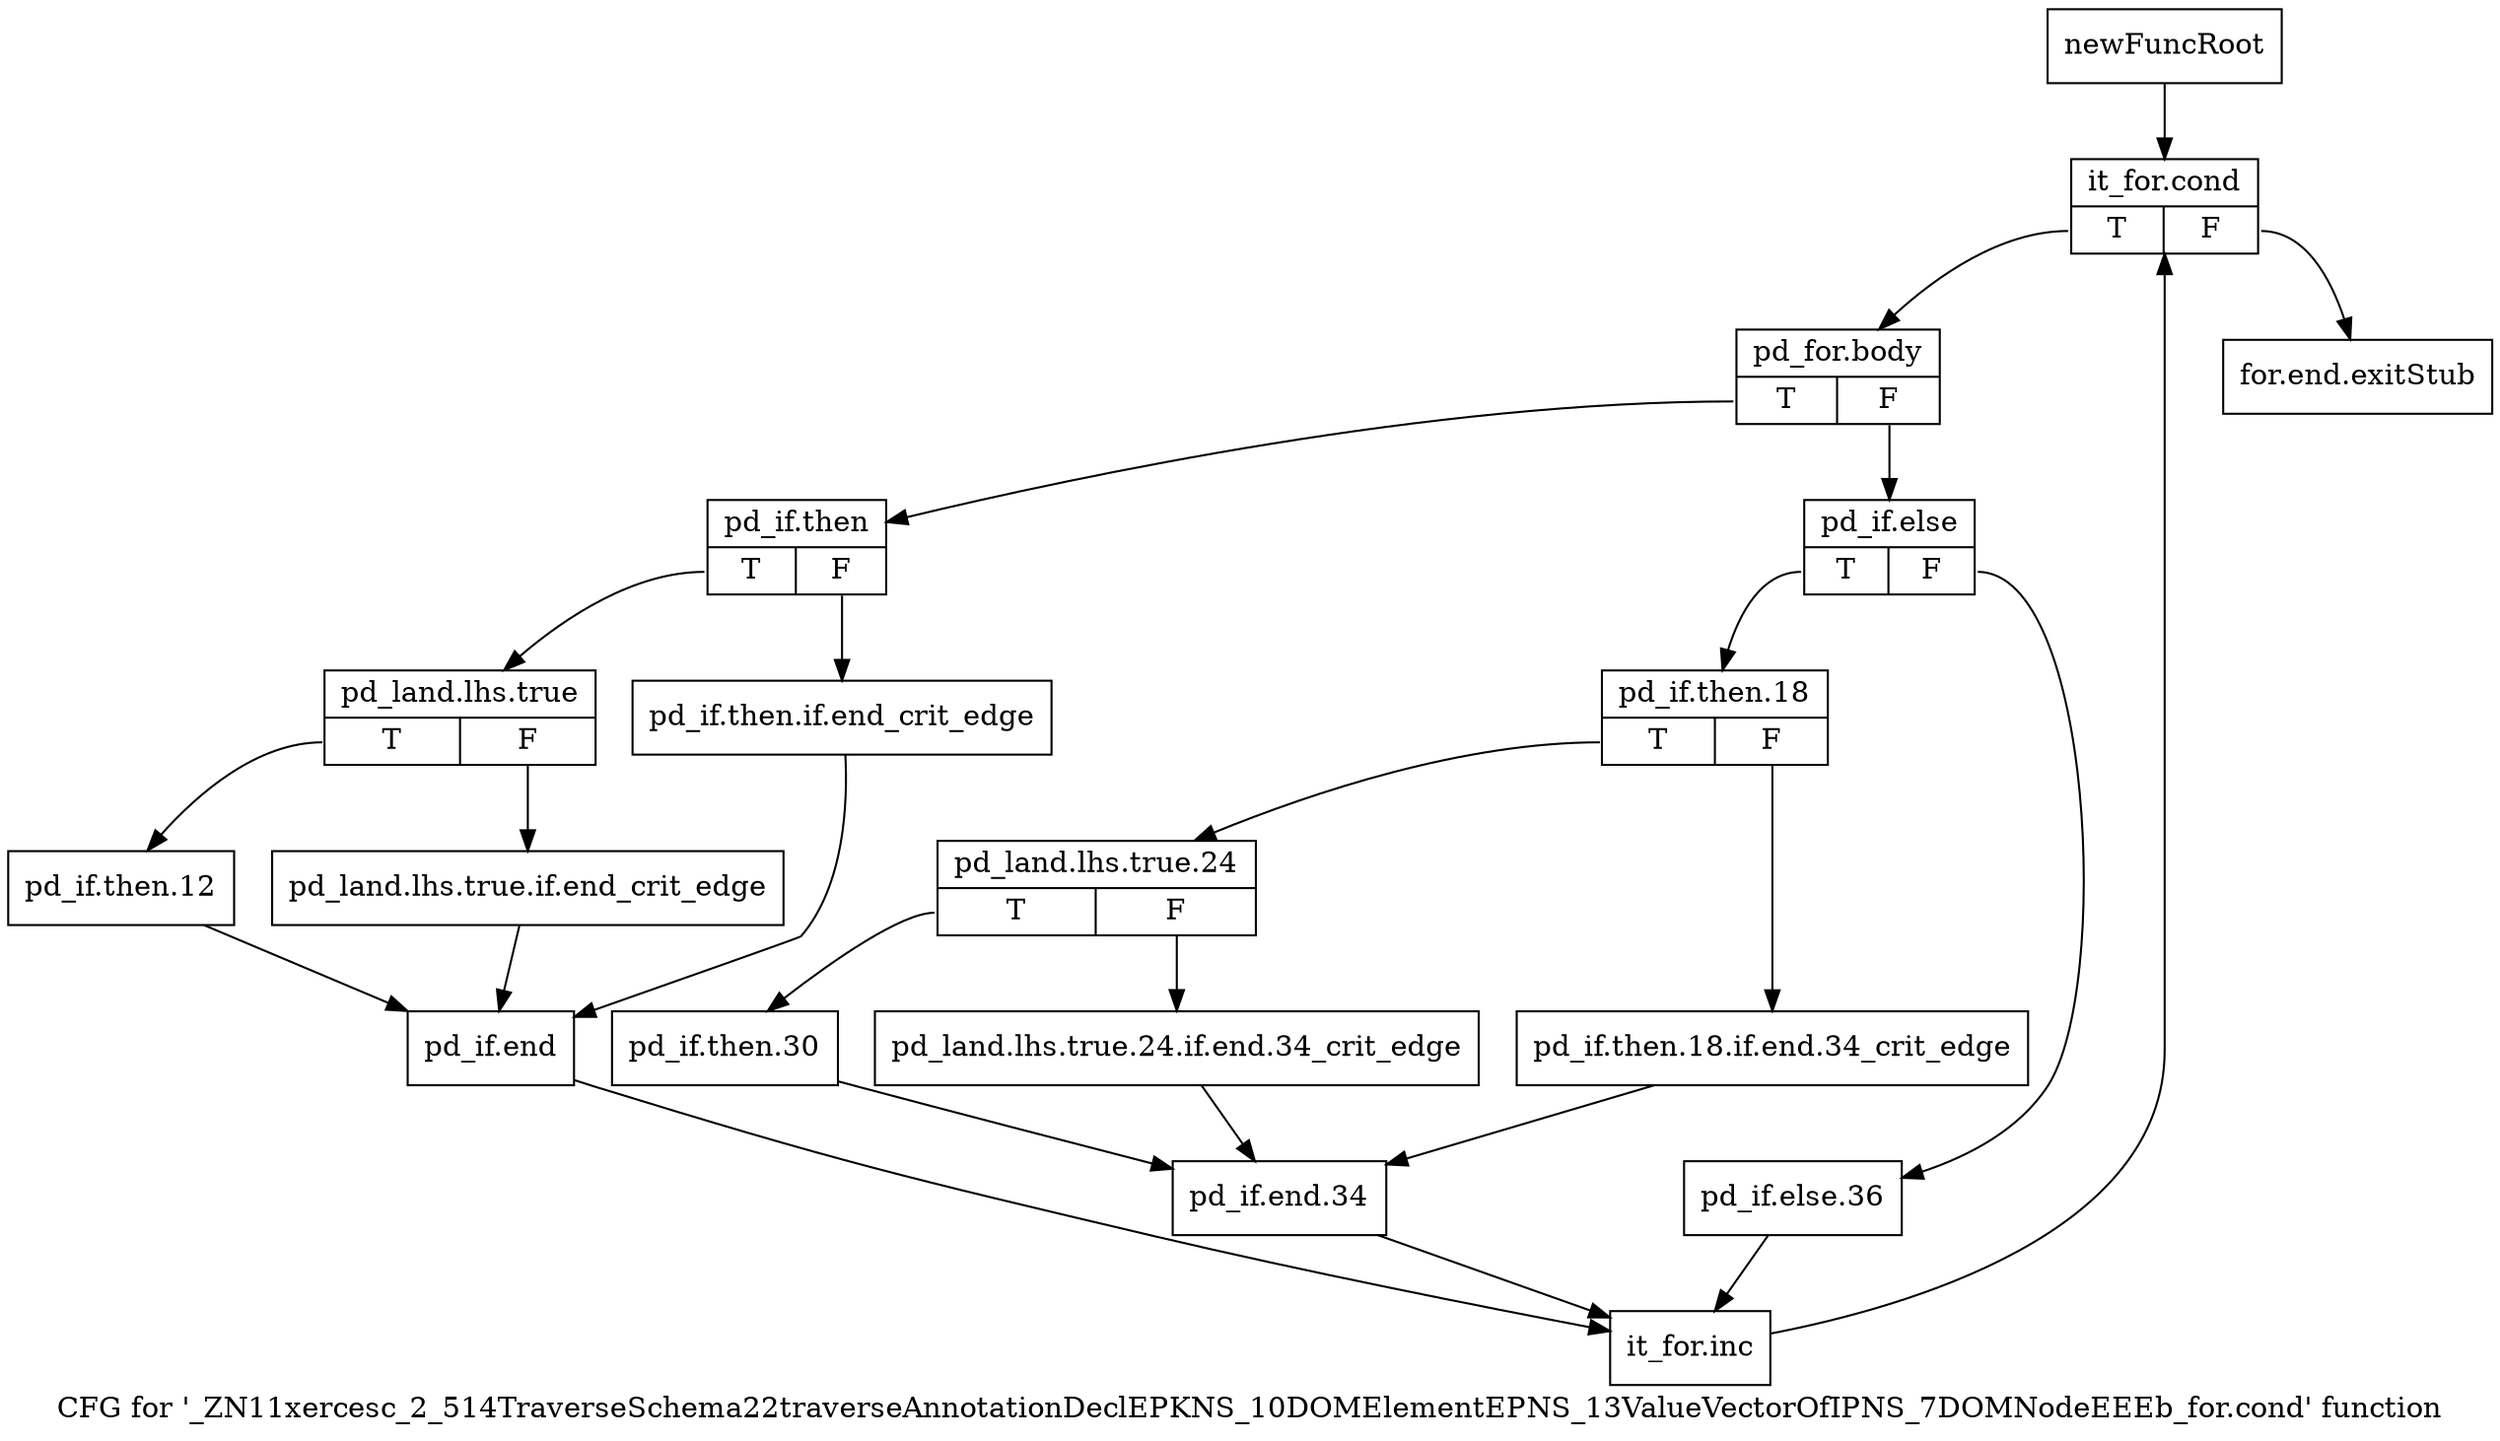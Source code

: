 digraph "CFG for '_ZN11xercesc_2_514TraverseSchema22traverseAnnotationDeclEPKNS_10DOMElementEPNS_13ValueVectorOfIPNS_7DOMNodeEEEb_for.cond' function" {
	label="CFG for '_ZN11xercesc_2_514TraverseSchema22traverseAnnotationDeclEPKNS_10DOMElementEPNS_13ValueVectorOfIPNS_7DOMNodeEEEb_for.cond' function";

	Node0x9a3f8c0 [shape=record,label="{newFuncRoot}"];
	Node0x9a3f8c0 -> Node0x9a3f960;
	Node0x9a3f910 [shape=record,label="{for.end.exitStub}"];
	Node0x9a3f960 [shape=record,label="{it_for.cond|{<s0>T|<s1>F}}"];
	Node0x9a3f960:s0 -> Node0x9a3f9b0;
	Node0x9a3f960:s1 -> Node0x9a3f910;
	Node0x9a3f9b0 [shape=record,label="{pd_for.body|{<s0>T|<s1>F}}"];
	Node0x9a3f9b0:s0 -> Node0x9a3fc80;
	Node0x9a3f9b0:s1 -> Node0x9a3fa00;
	Node0x9a3fa00 [shape=record,label="{pd_if.else|{<s0>T|<s1>F}}"];
	Node0x9a3fa00:s0 -> Node0x9a3faa0;
	Node0x9a3fa00:s1 -> Node0x9a3fa50;
	Node0x9a3fa50 [shape=record,label="{pd_if.else.36}"];
	Node0x9a3fa50 -> Node0x9a3fe60;
	Node0x9a3faa0 [shape=record,label="{pd_if.then.18|{<s0>T|<s1>F}}"];
	Node0x9a3faa0:s0 -> Node0x9a3fb40;
	Node0x9a3faa0:s1 -> Node0x9a3faf0;
	Node0x9a3faf0 [shape=record,label="{pd_if.then.18.if.end.34_crit_edge}"];
	Node0x9a3faf0 -> Node0x9a3fc30;
	Node0x9a3fb40 [shape=record,label="{pd_land.lhs.true.24|{<s0>T|<s1>F}}"];
	Node0x9a3fb40:s0 -> Node0x9a3fbe0;
	Node0x9a3fb40:s1 -> Node0x9a3fb90;
	Node0x9a3fb90 [shape=record,label="{pd_land.lhs.true.24.if.end.34_crit_edge}"];
	Node0x9a3fb90 -> Node0x9a3fc30;
	Node0x9a3fbe0 [shape=record,label="{pd_if.then.30}"];
	Node0x9a3fbe0 -> Node0x9a3fc30;
	Node0x9a3fc30 [shape=record,label="{pd_if.end.34}"];
	Node0x9a3fc30 -> Node0x9a3fe60;
	Node0x9a3fc80 [shape=record,label="{pd_if.then|{<s0>T|<s1>F}}"];
	Node0x9a3fc80:s0 -> Node0x9a3fd20;
	Node0x9a3fc80:s1 -> Node0x9a3fcd0;
	Node0x9a3fcd0 [shape=record,label="{pd_if.then.if.end_crit_edge}"];
	Node0x9a3fcd0 -> Node0x9a3fe10;
	Node0x9a3fd20 [shape=record,label="{pd_land.lhs.true|{<s0>T|<s1>F}}"];
	Node0x9a3fd20:s0 -> Node0x9a3fdc0;
	Node0x9a3fd20:s1 -> Node0x9a3fd70;
	Node0x9a3fd70 [shape=record,label="{pd_land.lhs.true.if.end_crit_edge}"];
	Node0x9a3fd70 -> Node0x9a3fe10;
	Node0x9a3fdc0 [shape=record,label="{pd_if.then.12}"];
	Node0x9a3fdc0 -> Node0x9a3fe10;
	Node0x9a3fe10 [shape=record,label="{pd_if.end}"];
	Node0x9a3fe10 -> Node0x9a3fe60;
	Node0x9a3fe60 [shape=record,label="{it_for.inc}"];
	Node0x9a3fe60 -> Node0x9a3f960;
}
